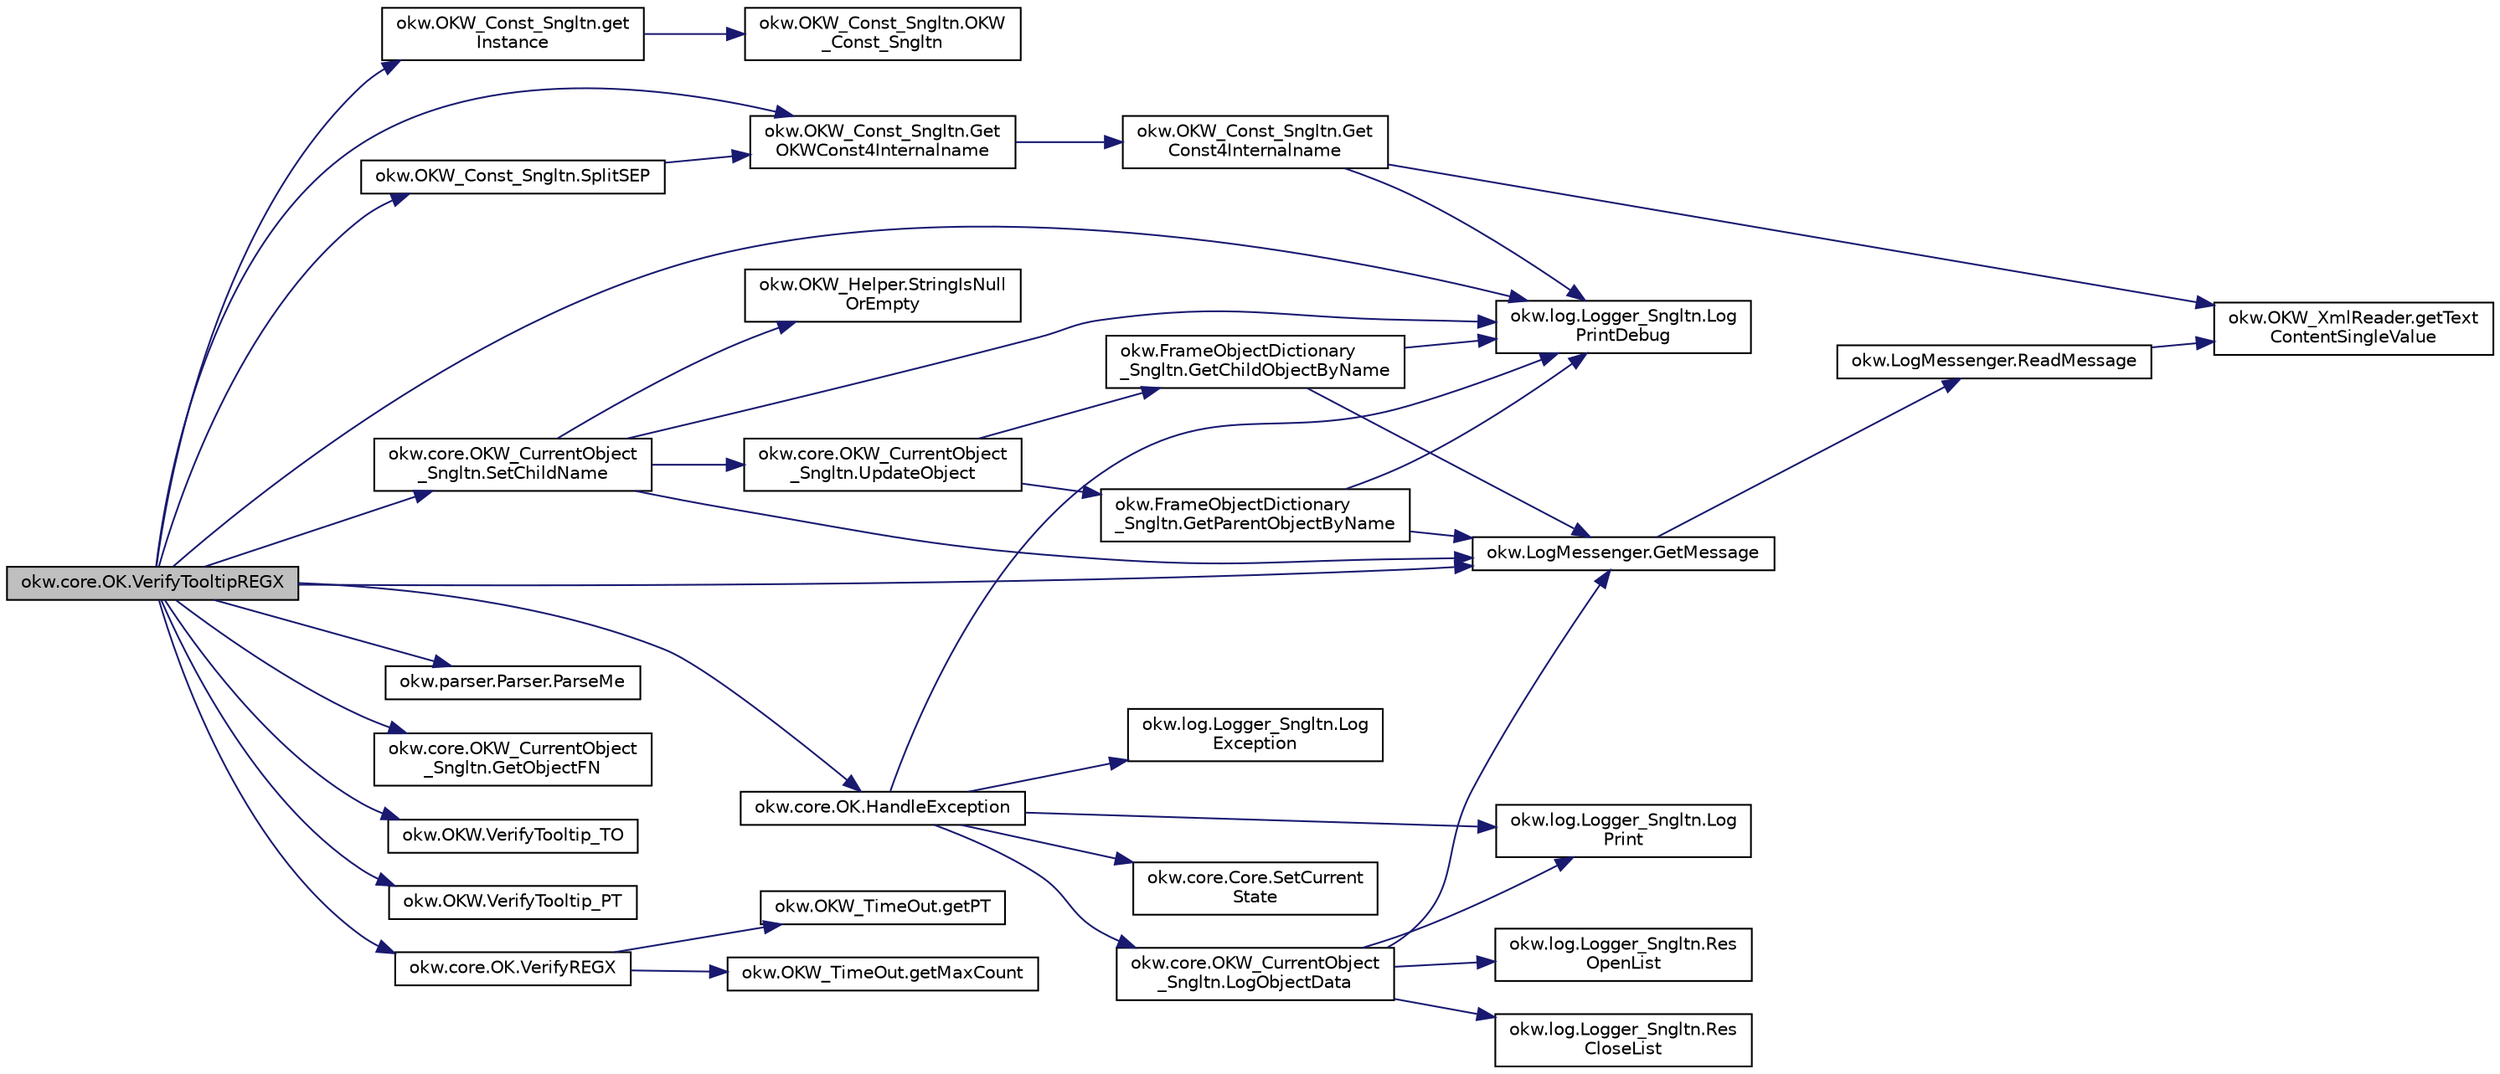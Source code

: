 digraph "okw.core.OK.VerifyTooltipREGX"
{
 // INTERACTIVE_SVG=YES
  edge [fontname="Helvetica",fontsize="10",labelfontname="Helvetica",labelfontsize="10"];
  node [fontname="Helvetica",fontsize="10",shape=record];
  rankdir="LR";
  Node1362 [label="okw.core.OK.VerifyTooltipREGX",height=0.2,width=0.4,color="black", fillcolor="grey75", style="filled", fontcolor="black"];
  Node1362 -> Node1363 [color="midnightblue",fontsize="10",style="solid",fontname="Helvetica"];
  Node1363 [label="okw.OKW_Const_Sngltn.get\lInstance",height=0.2,width=0.4,color="black", fillcolor="white", style="filled",URL="$classokw_1_1_o_k_w___const___sngltn.html#afdb8f095b58cbd870dbb8eb353e3b0bf",tooltip="Holt die einzige Instanz dieser Klasse. "];
  Node1363 -> Node1364 [color="midnightblue",fontsize="10",style="solid",fontname="Helvetica"];
  Node1364 [label="okw.OKW_Const_Sngltn.OKW\l_Const_Sngltn",height=0.2,width=0.4,color="black", fillcolor="white", style="filled",URL="$classokw_1_1_o_k_w___const___sngltn.html#a8404c43fc549df30d37c369c7d6e89ae",tooltip="Privater Konstruktor ohne Parameter im Entwurfsmuster Singelton initialisiert die Klasse OKW_Const..."];
  Node1362 -> Node1365 [color="midnightblue",fontsize="10",style="solid",fontname="Helvetica"];
  Node1365 [label="okw.OKW_Const_Sngltn.Get\lOKWConst4Internalname",height=0.2,width=0.4,color="black", fillcolor="white", style="filled",URL="$classokw_1_1_o_k_w___const___sngltn.html#a02c05c79f7ea6e862a81a64ce23941fd",tooltip="Methode ermittelt für Internalname und der aktuell eingestellten Sprache den Wert für OKWConst..."];
  Node1365 -> Node1366 [color="midnightblue",fontsize="10",style="solid",fontname="Helvetica"];
  Node1366 [label="okw.OKW_Const_Sngltn.Get\lConst4Internalname",height=0.2,width=0.4,color="black", fillcolor="white", style="filled",URL="$classokw_1_1_o_k_w___const___sngltn.html#a51cde06bf07e855ba4d69ff36b9a27f7",tooltip="Methode ermittelt für Internalname und der aktuell eingestellten Sprache den Wert für Const..."];
  Node1366 -> Node1367 [color="midnightblue",fontsize="10",style="solid",fontname="Helvetica"];
  Node1367 [label="okw.log.Logger_Sngltn.Log\lPrintDebug",height=0.2,width=0.4,color="black", fillcolor="white", style="filled",URL="$classokw_1_1log_1_1_logger___sngltn.html#a313f97c79ba4662d9daaf7f537dd02f4",tooltip="Loggt eine Nachricht. "];
  Node1366 -> Node1368 [color="midnightblue",fontsize="10",style="solid",fontname="Helvetica"];
  Node1368 [label="okw.OKW_XmlReader.getText\lContentSingleValue",height=0.2,width=0.4,color="black", fillcolor="white", style="filled",URL="$classokw_1_1_o_k_w___xml_reader.html#ab920b5335a2e1429c14cc5f8e79f39eb",tooltip="Lies den TextContent eines Tag. "];
  Node1362 -> Node1367 [color="midnightblue",fontsize="10",style="solid",fontname="Helvetica"];
  Node1362 -> Node1369 [color="midnightblue",fontsize="10",style="solid",fontname="Helvetica"];
  Node1369 [label="okw.LogMessenger.GetMessage",height=0.2,width=0.4,color="black", fillcolor="white", style="filled",URL="$classokw_1_1_log_messenger.html#af225d1f037d47b3b085175c09d78bdd2",tooltip="Holt die Log-Meldung für MethodeNmae/Textkey ohne weitere Parameter. "];
  Node1369 -> Node1370 [color="midnightblue",fontsize="10",style="solid",fontname="Helvetica"];
  Node1370 [label="okw.LogMessenger.ReadMessage",height=0.2,width=0.4,color="black", fillcolor="white", style="filled",URL="$classokw_1_1_log_messenger.html#a530cd6ab82ec82a04206a2e976ec06e3",tooltip="Interne Kernfunktion holt die Log-Meldung mit Platzhaltern aus der XML-Datei. "];
  Node1370 -> Node1368 [color="midnightblue",fontsize="10",style="solid",fontname="Helvetica"];
  Node1362 -> Node1371 [color="midnightblue",fontsize="10",style="solid",fontname="Helvetica"];
  Node1371 [label="okw.OKW_Const_Sngltn.SplitSEP",height=0.2,width=0.4,color="black", fillcolor="white", style="filled",URL="$classokw_1_1_o_k_w___const___sngltn.html#a3851ae4f27e2ae512749767b86b3fc13",tooltip="Methode trennt einen String und wandelt diesen in einen ListString um. "];
  Node1371 -> Node1365 [color="midnightblue",fontsize="10",style="solid",fontname="Helvetica"];
  Node1362 -> Node1372 [color="midnightblue",fontsize="10",style="solid",fontname="Helvetica"];
  Node1372 [label="okw.parser.Parser.ParseMe",height=0.2,width=0.4,color="black", fillcolor="white", style="filled",URL="$classokw_1_1parser_1_1_parser.html#a46afb901847316c744413ce473ecada3",tooltip="Parst einen _List&lt string&gt, ersetzt die Parser-Schlüsslewörter durch Werte. "];
  Node1362 -> Node1373 [color="midnightblue",fontsize="10",style="solid",fontname="Helvetica"];
  Node1373 [label="okw.core.OKW_CurrentObject\l_Sngltn.SetChildName",height=0.2,width=0.4,color="black", fillcolor="white", style="filled",URL="$classokw_1_1core_1_1_o_k_w___current_object___sngltn.html#aaf87c468ae2476e28fe8a4fb8f996277",tooltip="Setzt das Kindobjekt. "];
  Node1373 -> Node1367 [color="midnightblue",fontsize="10",style="solid",fontname="Helvetica"];
  Node1373 -> Node1369 [color="midnightblue",fontsize="10",style="solid",fontname="Helvetica"];
  Node1373 -> Node1374 [color="midnightblue",fontsize="10",style="solid",fontname="Helvetica"];
  Node1374 [label="okw.OKW_Helper.StringIsNull\lOrEmpty",height=0.2,width=0.4,color="black", fillcolor="white", style="filled",URL="$classokw_1_1_o_k_w___helper.html#ac042a51d58d56ede78ecff1b082f72f3",tooltip="Prüft ob der gegeben String fpsStrin null oder leer (\"\") ist. "];
  Node1373 -> Node1375 [color="midnightblue",fontsize="10",style="solid",fontname="Helvetica"];
  Node1375 [label="okw.core.OKW_CurrentObject\l_Sngltn.UpdateObject",height=0.2,width=0.4,color="black", fillcolor="white", style="filled",URL="$classokw_1_1core_1_1_o_k_w___current_object___sngltn.html#ae9a94a0fbfc07ca5f94e2acf44abee3a",tooltip="Methode aktualisert zwei Werte: "];
  Node1375 -> Node1376 [color="midnightblue",fontsize="10",style="solid",fontname="Helvetica"];
  Node1376 [label="okw.FrameObjectDictionary\l_Sngltn.GetParentObjectByName",height=0.2,width=0.4,color="black", fillcolor="white", style="filled",URL="$classokw_1_1_frame_object_dictionary___sngltn.html#ad8f8fa2d1e817d6390238be819f0fc35",tooltip="Die Methode liefert das Frame-Object des gegebenen FN eines Fensterobjektes zurück. "];
  Node1376 -> Node1367 [color="midnightblue",fontsize="10",style="solid",fontname="Helvetica"];
  Node1376 -> Node1369 [color="midnightblue",fontsize="10",style="solid",fontname="Helvetica"];
  Node1375 -> Node1377 [color="midnightblue",fontsize="10",style="solid",fontname="Helvetica"];
  Node1377 [label="okw.FrameObjectDictionary\l_Sngltn.GetChildObjectByName",height=0.2,width=0.4,color="black", fillcolor="white", style="filled",URL="$classokw_1_1_frame_object_dictionary___sngltn.html#ad6907b6c5e325dcb48932a56aefdbd38",tooltip="Die Methode liefert das Objekt des gegebenen Kindobjekttests zurück. "];
  Node1377 -> Node1367 [color="midnightblue",fontsize="10",style="solid",fontname="Helvetica"];
  Node1377 -> Node1369 [color="midnightblue",fontsize="10",style="solid",fontname="Helvetica"];
  Node1362 -> Node1378 [color="midnightblue",fontsize="10",style="solid",fontname="Helvetica"];
  Node1378 [label="okw.core.OKW_CurrentObject\l_Sngltn.GetObjectFN",height=0.2,width=0.4,color="black", fillcolor="white", style="filled",URL="$classokw_1_1core_1_1_o_k_w___current_object___sngltn.html#a556e288e0c461d114206577d37296161",tooltip="Ermittelt den ObjektNamen des aktuellen Objektes. "];
  Node1362 -> Node1379 [color="midnightblue",fontsize="10",style="solid",fontname="Helvetica"];
  Node1379 [label="okw.OKW.VerifyTooltip_TO",height=0.2,width=0.4,color="black", fillcolor="white", style="filled",URL="$interfaceokw_1_1_o_k_w.html#a90ddb827a9c10509bdb0fad0c07d1fd8",tooltip="TimeOut in [s] für das Schlüsselwort VerifyTooltip. "];
  Node1362 -> Node1380 [color="midnightblue",fontsize="10",style="solid",fontname="Helvetica"];
  Node1380 [label="okw.OKW.VerifyTooltip_PT",height=0.2,width=0.4,color="black", fillcolor="white", style="filled",URL="$interfaceokw_1_1_o_k_w.html#a288e904782a66d08a9f2f0e93e7c73ba",tooltip="Polling Time in [ms] für das Schlüsselwort VerifyTooltip. "];
  Node1362 -> Node1381 [color="midnightblue",fontsize="10",style="solid",fontname="Helvetica"];
  Node1381 [label="okw.core.OK.VerifyREGX",height=0.2,width=0.4,color="black", fillcolor="white", style="filled",URL="$classokw_1_1core_1_1_o_k.html#a6576c3dc19a798e33c694c9f2cd0bbbf"];
  Node1381 -> Node1382 [color="midnightblue",fontsize="10",style="solid",fontname="Helvetica"];
  Node1382 [label="okw.OKW_TimeOut.getMaxCount",height=0.2,width=0.4,color="black", fillcolor="white", style="filled",URL="$classokw_1_1_o_k_w___time_out.html#adf7b9cc33db065c1f284bb5db2227b51",tooltip="Anzahl der berechnetten Zyklen. "];
  Node1381 -> Node1383 [color="midnightblue",fontsize="10",style="solid",fontname="Helvetica"];
  Node1383 [label="okw.OKW_TimeOut.getPT",height=0.2,width=0.4,color="black", fillcolor="white", style="filled",URL="$classokw_1_1_o_k_w___time_out.html#ab7142e5e6adc82f308a70177c71ced2c",tooltip="Wartezeit zwischen zwei Pollings in [ms]. "];
  Node1362 -> Node1384 [color="midnightblue",fontsize="10",style="solid",fontname="Helvetica"];
  Node1384 [label="okw.core.OK.HandleException",height=0.2,width=0.4,color="black", fillcolor="white", style="filled",URL="$classokw_1_1core_1_1_o_k.html#a1d020010a639b1aba44f93f4d046611d",tooltip="Zentrale Exception-Behandlung. "];
  Node1384 -> Node1385 [color="midnightblue",fontsize="10",style="solid",fontname="Helvetica"];
  Node1385 [label="okw.log.Logger_Sngltn.Log\lPrint",height=0.2,width=0.4,color="black", fillcolor="white", style="filled",URL="$classokw_1_1log_1_1_logger___sngltn.html#a8ebceaddd6cc6963ddb8e08c72ea808c",tooltip="LogPrint Function: Prints the values of expressions to the results file. "];
  Node1384 -> Node1386 [color="midnightblue",fontsize="10",style="solid",fontname="Helvetica"];
  Node1386 [label="okw.log.Logger_Sngltn.Log\lException",height=0.2,width=0.4,color="black", fillcolor="white", style="filled",URL="$classokw_1_1log_1_1_logger___sngltn.html#aa29d396a2b9df1ac57079d777c548181",tooltip="LogException Function: Logs a Script Exception to the results file. "];
  Node1384 -> Node1367 [color="midnightblue",fontsize="10",style="solid",fontname="Helvetica"];
  Node1384 -> Node1387 [color="midnightblue",fontsize="10",style="solid",fontname="Helvetica"];
  Node1387 [label="okw.core.OKW_CurrentObject\l_Sngltn.LogObjectData",height=0.2,width=0.4,color="black", fillcolor="white", style="filled",URL="$classokw_1_1core_1_1_o_k_w___current_object___sngltn.html#a01b48f2c86a2f91909143ee9063dfd86",tooltip="Methode gibt alle wichtigen Informationen zum aktuellen Objekt aus. "];
  Node1387 -> Node1388 [color="midnightblue",fontsize="10",style="solid",fontname="Helvetica"];
  Node1388 [label="okw.log.Logger_Sngltn.Res\lOpenList",height=0.2,width=0.4,color="black", fillcolor="white", style="filled",URL="$classokw_1_1log_1_1_logger___sngltn.html#ab4fc711bb4c754f251372ff3b14ab9c9",tooltip="Creates a new hierarchical level in the results file. "];
  Node1387 -> Node1385 [color="midnightblue",fontsize="10",style="solid",fontname="Helvetica"];
  Node1387 -> Node1369 [color="midnightblue",fontsize="10",style="solid",fontname="Helvetica"];
  Node1387 -> Node1389 [color="midnightblue",fontsize="10",style="solid",fontname="Helvetica"];
  Node1389 [label="okw.log.Logger_Sngltn.Res\lCloseList",height=0.2,width=0.4,color="black", fillcolor="white", style="filled",URL="$classokw_1_1log_1_1_logger___sngltn.html#a9b54104f7e0b4c0a473877b19dfaed56",tooltip="Closes a hierarchical level in the results file that was opened with ResOpenList. ..."];
  Node1384 -> Node1390 [color="midnightblue",fontsize="10",style="solid",fontname="Helvetica"];
  Node1390 [label="okw.core.Core.SetCurrent\lState",height=0.2,width=0.4,color="black", fillcolor="white", style="filled",URL="$classokw_1_1core_1_1_core.html#aafe6e3d88e810dabf350b37058d4af97",tooltip="Setter zum Setzen des aktuellen Zustandes. "];
}
